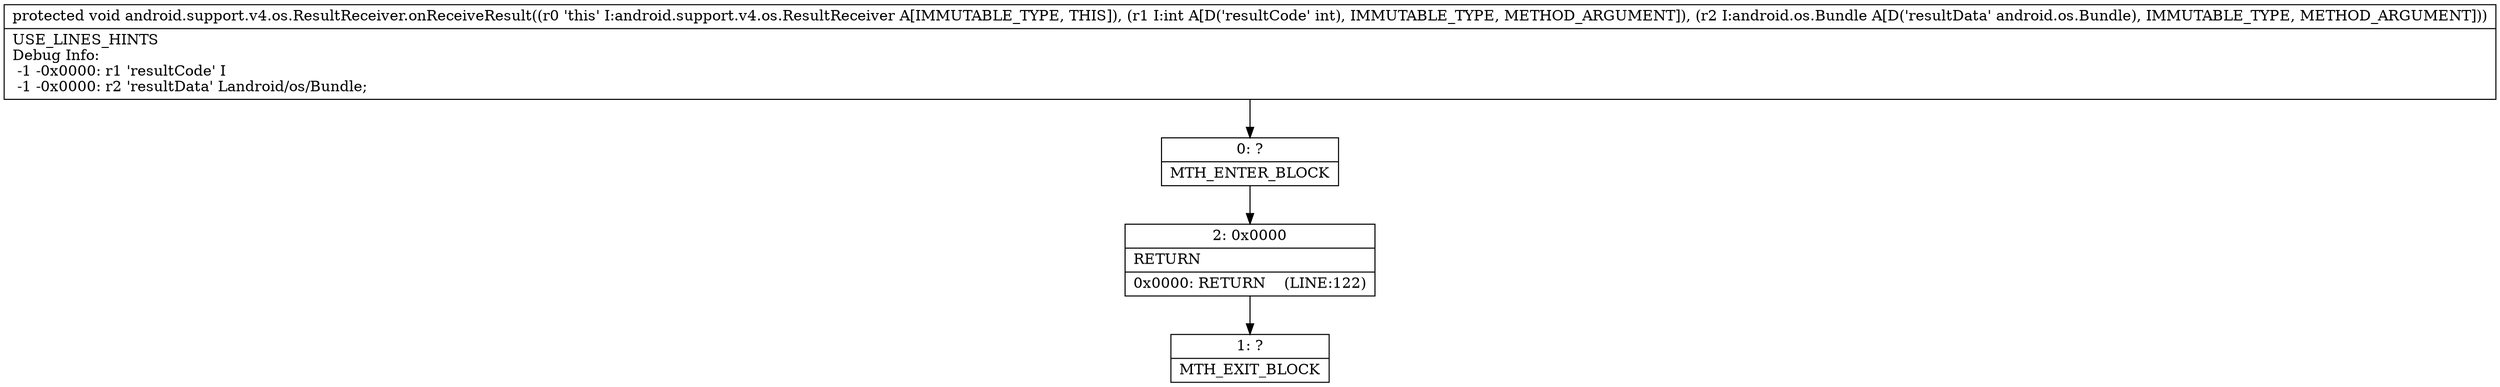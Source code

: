 digraph "CFG forandroid.support.v4.os.ResultReceiver.onReceiveResult(ILandroid\/os\/Bundle;)V" {
Node_0 [shape=record,label="{0\:\ ?|MTH_ENTER_BLOCK\l}"];
Node_2 [shape=record,label="{2\:\ 0x0000|RETURN\l|0x0000: RETURN    (LINE:122)\l}"];
Node_1 [shape=record,label="{1\:\ ?|MTH_EXIT_BLOCK\l}"];
MethodNode[shape=record,label="{protected void android.support.v4.os.ResultReceiver.onReceiveResult((r0 'this' I:android.support.v4.os.ResultReceiver A[IMMUTABLE_TYPE, THIS]), (r1 I:int A[D('resultCode' int), IMMUTABLE_TYPE, METHOD_ARGUMENT]), (r2 I:android.os.Bundle A[D('resultData' android.os.Bundle), IMMUTABLE_TYPE, METHOD_ARGUMENT]))  | USE_LINES_HINTS\lDebug Info:\l  \-1 \-0x0000: r1 'resultCode' I\l  \-1 \-0x0000: r2 'resultData' Landroid\/os\/Bundle;\l}"];
MethodNode -> Node_0;Node_0 -> Node_2;
Node_2 -> Node_1;
}


